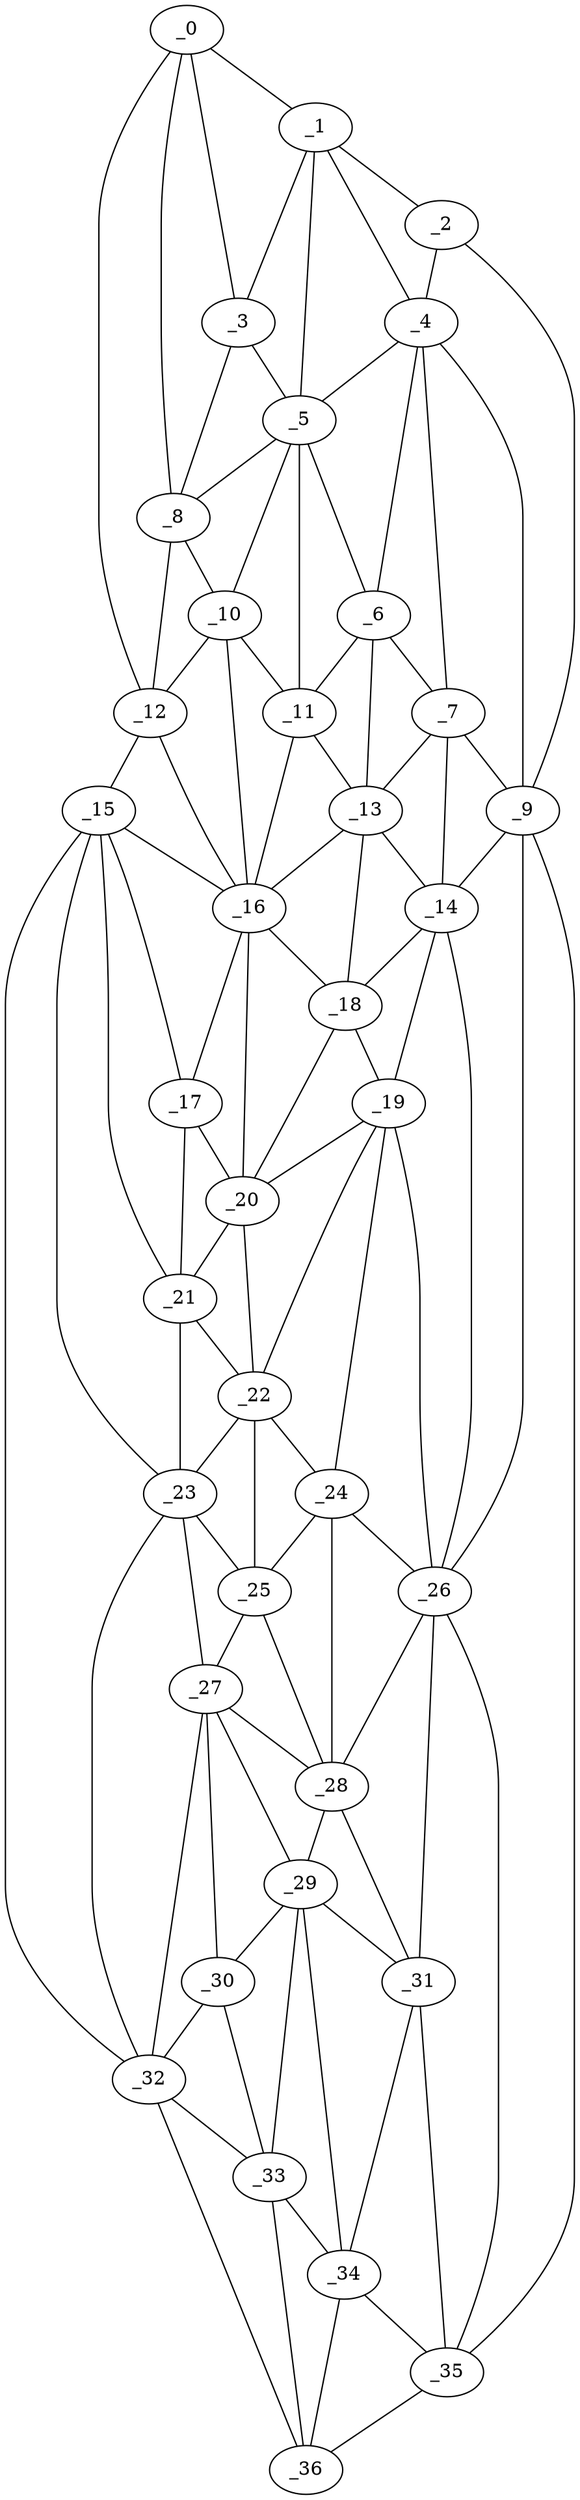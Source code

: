 graph "obj8__165.gxl" {
	_0	 [x=11,
		y=54];
	_1	 [x=12,
		y=63];
	_0 -- _1	 [valence=1];
	_3	 [x=27,
		y=52];
	_0 -- _3	 [valence=2];
	_8	 [x=42,
		y=46];
	_0 -- _8	 [valence=2];
	_12	 [x=48,
		y=44];
	_0 -- _12	 [valence=1];
	_2	 [x=15,
		y=81];
	_1 -- _2	 [valence=1];
	_1 -- _3	 [valence=2];
	_4	 [x=30,
		y=74];
	_1 -- _4	 [valence=2];
	_5	 [x=31,
		y=57];
	_1 -- _5	 [valence=1];
	_2 -- _4	 [valence=1];
	_9	 [x=43,
		y=86];
	_2 -- _9	 [valence=1];
	_3 -- _5	 [valence=2];
	_3 -- _8	 [valence=2];
	_4 -- _5	 [valence=1];
	_6	 [x=37,
		y=71];
	_4 -- _6	 [valence=1];
	_7	 [x=40,
		y=79];
	_4 -- _7	 [valence=2];
	_4 -- _9	 [valence=1];
	_5 -- _6	 [valence=1];
	_5 -- _8	 [valence=2];
	_10	 [x=44,
		y=52];
	_5 -- _10	 [valence=2];
	_11	 [x=44,
		y=59];
	_5 -- _11	 [valence=2];
	_6 -- _7	 [valence=2];
	_6 -- _11	 [valence=2];
	_13	 [x=48,
		y=71];
	_6 -- _13	 [valence=1];
	_7 -- _9	 [valence=1];
	_7 -- _13	 [valence=2];
	_14	 [x=55,
		y=82];
	_7 -- _14	 [valence=2];
	_8 -- _10	 [valence=1];
	_8 -- _12	 [valence=2];
	_9 -- _14	 [valence=1];
	_26	 [x=91,
		y=78];
	_9 -- _26	 [valence=2];
	_35	 [x=118,
		y=76];
	_9 -- _35	 [valence=1];
	_10 -- _11	 [valence=1];
	_10 -- _12	 [valence=1];
	_16	 [x=57,
		y=55];
	_10 -- _16	 [valence=2];
	_11 -- _13	 [valence=2];
	_11 -- _16	 [valence=2];
	_15	 [x=57,
		y=43];
	_12 -- _15	 [valence=1];
	_12 -- _16	 [valence=2];
	_13 -- _14	 [valence=1];
	_13 -- _16	 [valence=2];
	_18	 [x=64,
		y=74];
	_13 -- _18	 [valence=2];
	_14 -- _18	 [valence=2];
	_19	 [x=68,
		y=74];
	_14 -- _19	 [valence=2];
	_14 -- _26	 [valence=2];
	_15 -- _16	 [valence=2];
	_17	 [x=62,
		y=49];
	_15 -- _17	 [valence=2];
	_21	 [x=72,
		y=50];
	_15 -- _21	 [valence=1];
	_23	 [x=81,
		y=48];
	_15 -- _23	 [valence=1];
	_32	 [x=112,
		y=51];
	_15 -- _32	 [valence=1];
	_16 -- _17	 [valence=2];
	_16 -- _18	 [valence=2];
	_20	 [x=71,
		y=53];
	_16 -- _20	 [valence=2];
	_17 -- _20	 [valence=2];
	_17 -- _21	 [valence=2];
	_18 -- _19	 [valence=1];
	_18 -- _20	 [valence=2];
	_19 -- _20	 [valence=2];
	_22	 [x=79,
		y=59];
	_19 -- _22	 [valence=1];
	_24	 [x=82,
		y=69];
	_19 -- _24	 [valence=2];
	_19 -- _26	 [valence=2];
	_20 -- _21	 [valence=2];
	_20 -- _22	 [valence=2];
	_21 -- _22	 [valence=2];
	_21 -- _23	 [valence=2];
	_22 -- _23	 [valence=2];
	_22 -- _24	 [valence=1];
	_25	 [x=87,
		y=58];
	_22 -- _25	 [valence=2];
	_23 -- _25	 [valence=2];
	_27	 [x=96,
		y=53];
	_23 -- _27	 [valence=1];
	_23 -- _32	 [valence=2];
	_24 -- _25	 [valence=2];
	_24 -- _26	 [valence=2];
	_28	 [x=96,
		y=67];
	_24 -- _28	 [valence=2];
	_25 -- _27	 [valence=1];
	_25 -- _28	 [valence=2];
	_26 -- _28	 [valence=1];
	_31	 [x=108,
		y=74];
	_26 -- _31	 [valence=2];
	_26 -- _35	 [valence=2];
	_27 -- _28	 [valence=2];
	_29	 [x=101,
		y=66];
	_27 -- _29	 [valence=2];
	_30	 [x=102,
		y=54];
	_27 -- _30	 [valence=2];
	_27 -- _32	 [valence=2];
	_28 -- _29	 [valence=1];
	_28 -- _31	 [valence=2];
	_29 -- _30	 [valence=2];
	_29 -- _31	 [valence=1];
	_33	 [x=117,
		y=59];
	_29 -- _33	 [valence=2];
	_34	 [x=117,
		y=66];
	_29 -- _34	 [valence=2];
	_30 -- _32	 [valence=1];
	_30 -- _33	 [valence=1];
	_31 -- _34	 [valence=2];
	_31 -- _35	 [valence=2];
	_32 -- _33	 [valence=2];
	_36	 [x=123,
		y=65];
	_32 -- _36	 [valence=1];
	_33 -- _34	 [valence=1];
	_33 -- _36	 [valence=1];
	_34 -- _35	 [valence=2];
	_34 -- _36	 [valence=2];
	_35 -- _36	 [valence=1];
}

